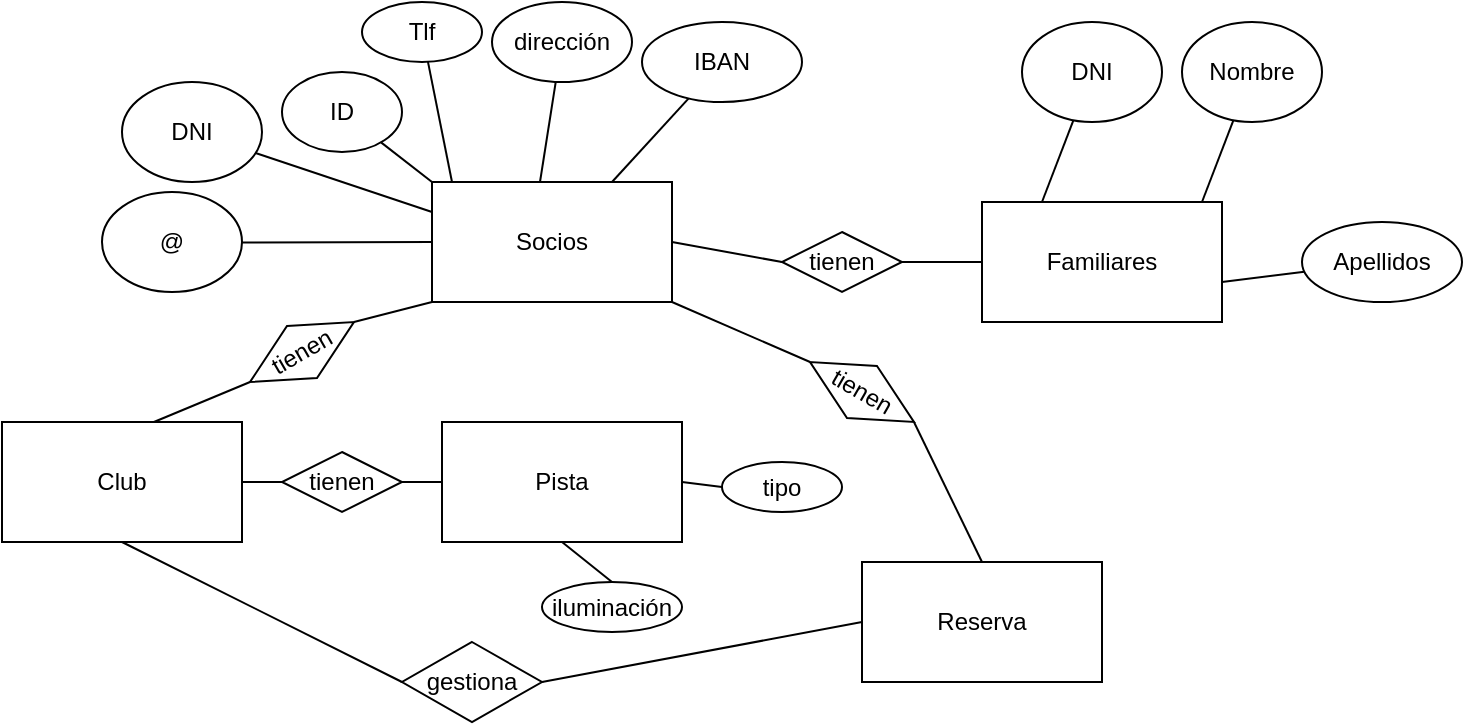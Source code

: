 <mxfile version="22.1.3" type="github">
  <diagram id="R2lEEEUBdFMjLlhIrx00" name="Page-1">
    <mxGraphModel dx="880" dy="478" grid="1" gridSize="10" guides="1" tooltips="1" connect="1" arrows="1" fold="1" page="1" pageScale="1" pageWidth="850" pageHeight="1100" math="0" shadow="0" extFonts="Permanent Marker^https://fonts.googleapis.com/css?family=Permanent+Marker">
      <root>
        <mxCell id="0" />
        <mxCell id="1" parent="0" />
        <mxCell id="WyWF_PlVWu7VsmN628Tb-1" value="Socios" style="rounded=0;whiteSpace=wrap;html=1;" vertex="1" parent="1">
          <mxGeometry x="305" y="110" width="120" height="60" as="geometry" />
        </mxCell>
        <mxCell id="WyWF_PlVWu7VsmN628Tb-2" value="Club" style="rounded=0;whiteSpace=wrap;html=1;" vertex="1" parent="1">
          <mxGeometry x="90" y="230" width="120" height="60" as="geometry" />
        </mxCell>
        <mxCell id="WyWF_PlVWu7VsmN628Tb-3" value="Familiares" style="rounded=0;whiteSpace=wrap;html=1;" vertex="1" parent="1">
          <mxGeometry x="580" y="120" width="120" height="60" as="geometry" />
        </mxCell>
        <mxCell id="WyWF_PlVWu7VsmN628Tb-4" value="Pista" style="rounded=0;whiteSpace=wrap;html=1;" vertex="1" parent="1">
          <mxGeometry x="310" y="230" width="120" height="60" as="geometry" />
        </mxCell>
        <mxCell id="WyWF_PlVWu7VsmN628Tb-5" value="" style="endArrow=none;html=1;rounded=0;exitX=0.45;exitY=0;exitDx=0;exitDy=0;exitPerimeter=0;" edge="1" parent="1" source="WyWF_PlVWu7VsmN628Tb-1" target="WyWF_PlVWu7VsmN628Tb-6">
          <mxGeometry width="50" height="50" relative="1" as="geometry">
            <mxPoint x="410" y="110" as="sourcePoint" />
            <mxPoint x="460" y="60" as="targetPoint" />
          </mxGeometry>
        </mxCell>
        <mxCell id="WyWF_PlVWu7VsmN628Tb-6" value="dirección" style="ellipse;whiteSpace=wrap;html=1;" vertex="1" parent="1">
          <mxGeometry x="335" y="20" width="70" height="40" as="geometry" />
        </mxCell>
        <mxCell id="WyWF_PlVWu7VsmN628Tb-7" value="" style="endArrow=none;html=1;rounded=0;" edge="1" parent="1" target="WyWF_PlVWu7VsmN628Tb-8">
          <mxGeometry width="50" height="50" relative="1" as="geometry">
            <mxPoint x="315" y="110" as="sourcePoint" />
            <mxPoint x="365" y="60" as="targetPoint" />
          </mxGeometry>
        </mxCell>
        <mxCell id="WyWF_PlVWu7VsmN628Tb-8" value="Tlf" style="ellipse;whiteSpace=wrap;html=1;" vertex="1" parent="1">
          <mxGeometry x="270" y="20" width="60" height="30" as="geometry" />
        </mxCell>
        <mxCell id="WyWF_PlVWu7VsmN628Tb-9" value="" style="endArrow=none;html=1;rounded=0;exitX=0.75;exitY=0;exitDx=0;exitDy=0;" edge="1" parent="1" target="WyWF_PlVWu7VsmN628Tb-10" source="WyWF_PlVWu7VsmN628Tb-1">
          <mxGeometry width="50" height="50" relative="1" as="geometry">
            <mxPoint x="460" y="150" as="sourcePoint" />
            <mxPoint x="510" y="100" as="targetPoint" />
          </mxGeometry>
        </mxCell>
        <mxCell id="WyWF_PlVWu7VsmN628Tb-10" value="IBAN" style="ellipse;whiteSpace=wrap;html=1;" vertex="1" parent="1">
          <mxGeometry x="410" y="30" width="80" height="40" as="geometry" />
        </mxCell>
        <mxCell id="WyWF_PlVWu7VsmN628Tb-11" value="" style="endArrow=none;html=1;rounded=0;exitX=0;exitY=0;exitDx=0;exitDy=0;" edge="1" parent="1" target="WyWF_PlVWu7VsmN628Tb-12" source="WyWF_PlVWu7VsmN628Tb-1">
          <mxGeometry width="50" height="50" relative="1" as="geometry">
            <mxPoint x="265" y="80" as="sourcePoint" />
            <mxPoint x="220" y="70" as="targetPoint" />
          </mxGeometry>
        </mxCell>
        <mxCell id="WyWF_PlVWu7VsmN628Tb-12" value="ID" style="ellipse;whiteSpace=wrap;html=1;" vertex="1" parent="1">
          <mxGeometry x="230" y="55" width="60" height="40" as="geometry" />
        </mxCell>
        <mxCell id="WyWF_PlVWu7VsmN628Tb-13" value="" style="endArrow=none;html=1;rounded=0;exitX=0;exitY=0.25;exitDx=0;exitDy=0;" edge="1" parent="1" target="WyWF_PlVWu7VsmN628Tb-14" source="WyWF_PlVWu7VsmN628Tb-1">
          <mxGeometry width="50" height="50" relative="1" as="geometry">
            <mxPoint x="60" y="140" as="sourcePoint" />
            <mxPoint x="110" y="90" as="targetPoint" />
          </mxGeometry>
        </mxCell>
        <mxCell id="WyWF_PlVWu7VsmN628Tb-14" value="DNI" style="ellipse;whiteSpace=wrap;html=1;" vertex="1" parent="1">
          <mxGeometry x="150" y="60" width="70" height="50" as="geometry" />
        </mxCell>
        <mxCell id="WyWF_PlVWu7VsmN628Tb-15" value="" style="endArrow=none;html=1;rounded=0;exitX=0;exitY=0.5;exitDx=0;exitDy=0;" edge="1" parent="1" target="WyWF_PlVWu7VsmN628Tb-16" source="WyWF_PlVWu7VsmN628Tb-1">
          <mxGeometry width="50" height="50" relative="1" as="geometry">
            <mxPoint x="265" y="140" as="sourcePoint" />
            <mxPoint x="100" y="150" as="targetPoint" />
          </mxGeometry>
        </mxCell>
        <mxCell id="WyWF_PlVWu7VsmN628Tb-16" value="@" style="ellipse;whiteSpace=wrap;html=1;" vertex="1" parent="1">
          <mxGeometry x="140" y="115" width="70" height="50" as="geometry" />
        </mxCell>
        <mxCell id="WyWF_PlVWu7VsmN628Tb-17" value="" style="endArrow=none;html=1;rounded=0;" edge="1" parent="1" target="WyWF_PlVWu7VsmN628Tb-18">
          <mxGeometry width="50" height="50" relative="1" as="geometry">
            <mxPoint x="690" y="120" as="sourcePoint" />
            <mxPoint x="740" y="70" as="targetPoint" />
          </mxGeometry>
        </mxCell>
        <mxCell id="WyWF_PlVWu7VsmN628Tb-18" value="Nombre" style="ellipse;whiteSpace=wrap;html=1;" vertex="1" parent="1">
          <mxGeometry x="680" y="30" width="70" height="50" as="geometry" />
        </mxCell>
        <mxCell id="WyWF_PlVWu7VsmN628Tb-19" value="" style="endArrow=none;html=1;rounded=0;" edge="1" parent="1" target="WyWF_PlVWu7VsmN628Tb-20">
          <mxGeometry width="50" height="50" relative="1" as="geometry">
            <mxPoint x="610" y="120" as="sourcePoint" />
            <mxPoint x="660" y="70" as="targetPoint" />
          </mxGeometry>
        </mxCell>
        <mxCell id="WyWF_PlVWu7VsmN628Tb-20" value="DNI" style="ellipse;whiteSpace=wrap;html=1;" vertex="1" parent="1">
          <mxGeometry x="600" y="30" width="70" height="50" as="geometry" />
        </mxCell>
        <mxCell id="WyWF_PlVWu7VsmN628Tb-21" value="" style="endArrow=none;html=1;rounded=0;" edge="1" parent="1" target="WyWF_PlVWu7VsmN628Tb-22">
          <mxGeometry width="50" height="50" relative="1" as="geometry">
            <mxPoint x="700" y="160" as="sourcePoint" />
            <mxPoint x="750" y="110" as="targetPoint" />
          </mxGeometry>
        </mxCell>
        <mxCell id="WyWF_PlVWu7VsmN628Tb-22" value="Apellidos" style="ellipse;whiteSpace=wrap;html=1;" vertex="1" parent="1">
          <mxGeometry x="740" y="130" width="80" height="40" as="geometry" />
        </mxCell>
        <mxCell id="WyWF_PlVWu7VsmN628Tb-23" value="Reserva" style="rounded=0;whiteSpace=wrap;html=1;" vertex="1" parent="1">
          <mxGeometry x="520" y="300" width="120" height="60" as="geometry" />
        </mxCell>
        <mxCell id="WyWF_PlVWu7VsmN628Tb-24" value="tienen" style="rhombus;whiteSpace=wrap;html=1;" vertex="1" parent="1">
          <mxGeometry x="480" y="135" width="60" height="30" as="geometry" />
        </mxCell>
        <mxCell id="WyWF_PlVWu7VsmN628Tb-25" value="" style="endArrow=none;html=1;rounded=0;entryX=0;entryY=0.5;entryDx=0;entryDy=0;exitX=1;exitY=0.5;exitDx=0;exitDy=0;" edge="1" parent="1" source="WyWF_PlVWu7VsmN628Tb-1" target="WyWF_PlVWu7VsmN628Tb-24">
          <mxGeometry width="50" height="50" relative="1" as="geometry">
            <mxPoint x="400" y="280" as="sourcePoint" />
            <mxPoint x="450" y="230" as="targetPoint" />
          </mxGeometry>
        </mxCell>
        <mxCell id="WyWF_PlVWu7VsmN628Tb-26" value="" style="endArrow=none;html=1;rounded=0;entryX=1;entryY=0.5;entryDx=0;entryDy=0;exitX=0;exitY=0.5;exitDx=0;exitDy=0;" edge="1" parent="1" source="WyWF_PlVWu7VsmN628Tb-3" target="WyWF_PlVWu7VsmN628Tb-24">
          <mxGeometry width="50" height="50" relative="1" as="geometry">
            <mxPoint x="400" y="280" as="sourcePoint" />
            <mxPoint x="450" y="230" as="targetPoint" />
          </mxGeometry>
        </mxCell>
        <mxCell id="WyWF_PlVWu7VsmN628Tb-27" value="tienen" style="rhombus;whiteSpace=wrap;html=1;" vertex="1" parent="1">
          <mxGeometry x="230" y="245" width="60" height="30" as="geometry" />
        </mxCell>
        <mxCell id="WyWF_PlVWu7VsmN628Tb-29" value="" style="endArrow=none;html=1;rounded=0;entryX=1;entryY=0.5;entryDx=0;entryDy=0;exitX=0;exitY=0.5;exitDx=0;exitDy=0;" edge="1" parent="1" source="WyWF_PlVWu7VsmN628Tb-4" target="WyWF_PlVWu7VsmN628Tb-27">
          <mxGeometry width="50" height="50" relative="1" as="geometry">
            <mxPoint x="400" y="280" as="sourcePoint" />
            <mxPoint x="450" y="230" as="targetPoint" />
          </mxGeometry>
        </mxCell>
        <mxCell id="WyWF_PlVWu7VsmN628Tb-30" value="" style="endArrow=none;html=1;rounded=0;entryX=1;entryY=0.5;entryDx=0;entryDy=0;exitX=0;exitY=0.5;exitDx=0;exitDy=0;" edge="1" parent="1" source="WyWF_PlVWu7VsmN628Tb-27" target="WyWF_PlVWu7VsmN628Tb-2">
          <mxGeometry width="50" height="50" relative="1" as="geometry">
            <mxPoint x="330" y="270" as="sourcePoint" />
            <mxPoint x="300" y="270" as="targetPoint" />
          </mxGeometry>
        </mxCell>
        <mxCell id="WyWF_PlVWu7VsmN628Tb-31" value="tienen" style="rhombus;whiteSpace=wrap;html=1;rotation=-30;" vertex="1" parent="1">
          <mxGeometry x="210" y="180" width="60" height="30" as="geometry" />
        </mxCell>
        <mxCell id="WyWF_PlVWu7VsmN628Tb-32" value="" style="endArrow=none;html=1;rounded=0;entryX=1;entryY=0.5;entryDx=0;entryDy=0;exitX=0;exitY=1;exitDx=0;exitDy=0;" edge="1" parent="1" source="WyWF_PlVWu7VsmN628Tb-1" target="WyWF_PlVWu7VsmN628Tb-31">
          <mxGeometry width="50" height="50" relative="1" as="geometry">
            <mxPoint x="300" y="160" as="sourcePoint" />
            <mxPoint x="300" y="270" as="targetPoint" />
          </mxGeometry>
        </mxCell>
        <mxCell id="WyWF_PlVWu7VsmN628Tb-33" value="" style="endArrow=none;html=1;rounded=0;exitX=0.633;exitY=0;exitDx=0;exitDy=0;exitPerimeter=0;entryX=0;entryY=0.5;entryDx=0;entryDy=0;" edge="1" parent="1" source="WyWF_PlVWu7VsmN628Tb-2" target="WyWF_PlVWu7VsmN628Tb-31">
          <mxGeometry width="50" height="50" relative="1" as="geometry">
            <mxPoint x="340" y="280" as="sourcePoint" />
            <mxPoint x="210" y="210" as="targetPoint" />
          </mxGeometry>
        </mxCell>
        <mxCell id="WyWF_PlVWu7VsmN628Tb-34" value="gestiona" style="rhombus;whiteSpace=wrap;html=1;rotation=0;" vertex="1" parent="1">
          <mxGeometry x="290" y="340" width="70" height="40" as="geometry" />
        </mxCell>
        <mxCell id="WyWF_PlVWu7VsmN628Tb-35" value="" style="endArrow=none;html=1;rounded=0;entryX=1;entryY=0.5;entryDx=0;entryDy=0;exitX=0;exitY=0.5;exitDx=0;exitDy=0;" edge="1" parent="1" source="WyWF_PlVWu7VsmN628Tb-23" target="WyWF_PlVWu7VsmN628Tb-34">
          <mxGeometry width="50" height="50" relative="1" as="geometry">
            <mxPoint x="310" y="260" as="sourcePoint" />
            <mxPoint x="290" y="260" as="targetPoint" />
          </mxGeometry>
        </mxCell>
        <mxCell id="WyWF_PlVWu7VsmN628Tb-36" value="" style="endArrow=none;html=1;rounded=0;entryX=0;entryY=0.5;entryDx=0;entryDy=0;exitX=0.5;exitY=1;exitDx=0;exitDy=0;" edge="1" parent="1" source="WyWF_PlVWu7VsmN628Tb-2" target="WyWF_PlVWu7VsmN628Tb-34">
          <mxGeometry width="50" height="50" relative="1" as="geometry">
            <mxPoint x="320" y="270" as="sourcePoint" />
            <mxPoint x="300" y="270" as="targetPoint" />
          </mxGeometry>
        </mxCell>
        <mxCell id="WyWF_PlVWu7VsmN628Tb-37" value="tienen" style="rhombus;whiteSpace=wrap;html=1;rotation=30;" vertex="1" parent="1">
          <mxGeometry x="490" y="200" width="60" height="30" as="geometry" />
        </mxCell>
        <mxCell id="WyWF_PlVWu7VsmN628Tb-38" value="" style="endArrow=none;html=1;rounded=0;exitX=0.5;exitY=0;exitDx=0;exitDy=0;entryX=1;entryY=0.5;entryDx=0;entryDy=0;" edge="1" parent="1" source="WyWF_PlVWu7VsmN628Tb-23" target="WyWF_PlVWu7VsmN628Tb-37">
          <mxGeometry width="50" height="50" relative="1" as="geometry">
            <mxPoint x="580" y="150" as="sourcePoint" />
            <mxPoint x="550" y="240" as="targetPoint" />
          </mxGeometry>
        </mxCell>
        <mxCell id="WyWF_PlVWu7VsmN628Tb-39" value="" style="endArrow=none;html=1;rounded=0;entryX=0;entryY=0.5;entryDx=0;entryDy=0;exitX=1;exitY=1;exitDx=0;exitDy=0;" edge="1" parent="1" source="WyWF_PlVWu7VsmN628Tb-1" target="WyWF_PlVWu7VsmN628Tb-37">
          <mxGeometry width="50" height="50" relative="1" as="geometry">
            <mxPoint x="590" y="160" as="sourcePoint" />
            <mxPoint x="550" y="160" as="targetPoint" />
          </mxGeometry>
        </mxCell>
        <mxCell id="WyWF_PlVWu7VsmN628Tb-40" value="tipo" style="ellipse;whiteSpace=wrap;html=1;" vertex="1" parent="1">
          <mxGeometry x="450" y="250" width="60" height="25" as="geometry" />
        </mxCell>
        <mxCell id="WyWF_PlVWu7VsmN628Tb-41" value="iluminación" style="ellipse;whiteSpace=wrap;html=1;" vertex="1" parent="1">
          <mxGeometry x="360" y="310" width="70" height="25" as="geometry" />
        </mxCell>
        <mxCell id="WyWF_PlVWu7VsmN628Tb-42" value="" style="endArrow=none;html=1;rounded=0;entryX=0.5;entryY=0;entryDx=0;entryDy=0;exitX=0.5;exitY=1;exitDx=0;exitDy=0;" edge="1" parent="1" source="WyWF_PlVWu7VsmN628Tb-4" target="WyWF_PlVWu7VsmN628Tb-41">
          <mxGeometry width="50" height="50" relative="1" as="geometry">
            <mxPoint x="320" y="270" as="sourcePoint" />
            <mxPoint x="300" y="270" as="targetPoint" />
          </mxGeometry>
        </mxCell>
        <mxCell id="WyWF_PlVWu7VsmN628Tb-43" value="" style="endArrow=none;html=1;rounded=0;entryX=1;entryY=0.5;entryDx=0;entryDy=0;exitX=0;exitY=0.5;exitDx=0;exitDy=0;" edge="1" parent="1" source="WyWF_PlVWu7VsmN628Tb-40" target="WyWF_PlVWu7VsmN628Tb-4">
          <mxGeometry width="50" height="50" relative="1" as="geometry">
            <mxPoint x="380" y="300" as="sourcePoint" />
            <mxPoint x="399" y="322" as="targetPoint" />
            <Array as="points" />
          </mxGeometry>
        </mxCell>
      </root>
    </mxGraphModel>
  </diagram>
</mxfile>

